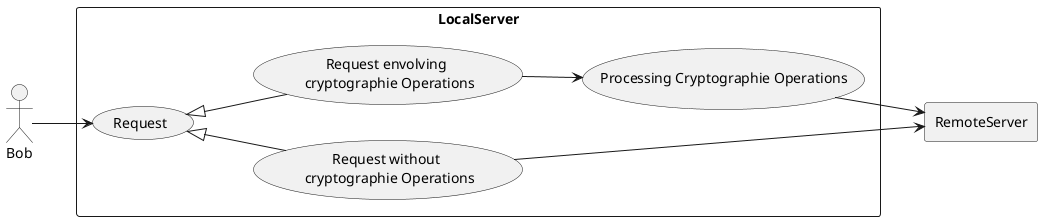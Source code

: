 

@startuml 
skinparam packageStyle rect


actor Bob

rectangle LocalServer {
left to right direction 

usecase UC_req as "Request"
usecase UC_simple_req as "Request without \n cryptographie Operations"
usecase UC_crypto_req as "Request envolving \n cryptographie Operations"
usecase UC_cryptographie as "Processing Cryptographie Operations"

    UC_req <|-- UC_simple_req 
    UC_req <|-- UC_crypto_req
    UC_crypto_req --> UC_cryptographie 
    Bob --> UC_req
}

left to right direction
rectangle RemoteServer{

}

left to right direction
UC_simple_req --> RemoteServer
UC_cryptographie --> RemoteServer

@enduml 

